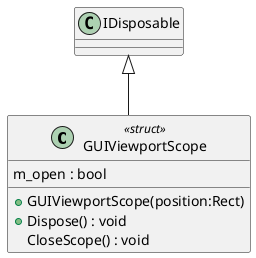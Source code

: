 @startuml
class GUIViewportScope <<struct>> {
    m_open : bool
    + GUIViewportScope(position:Rect)
    + Dispose() : void
    CloseScope() : void
}
IDisposable <|-- GUIViewportScope
@enduml
